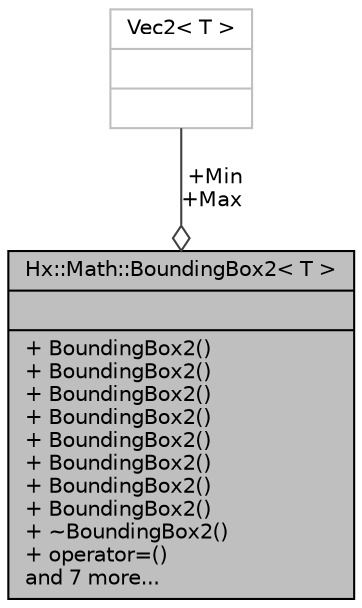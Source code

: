 digraph "Hx::Math::BoundingBox2&lt; T &gt;"
{
  edge [fontname="Helvetica",fontsize="10",labelfontname="Helvetica",labelfontsize="10"];
  node [fontname="Helvetica",fontsize="10",shape=record];
  Node1 [label="{Hx::Math::BoundingBox2\< T \>\n||+ BoundingBox2()\l+ BoundingBox2()\l+ BoundingBox2()\l+ BoundingBox2()\l+ BoundingBox2()\l+ BoundingBox2()\l+ BoundingBox2()\l+ BoundingBox2()\l+ ~BoundingBox2()\l+ operator=()\land 7 more...\l}",height=0.2,width=0.4,color="black", fillcolor="grey75", style="filled", fontcolor="black"];
  Node2 -> Node1 [color="grey25",fontsize="10",style="solid",label=" +Min\n+Max" ,arrowhead="odiamond",fontname="Helvetica"];
  Node2 [label="{Vec2\< T \>\n||}",height=0.2,width=0.4,color="grey75", fillcolor="white", style="filled"];
}
